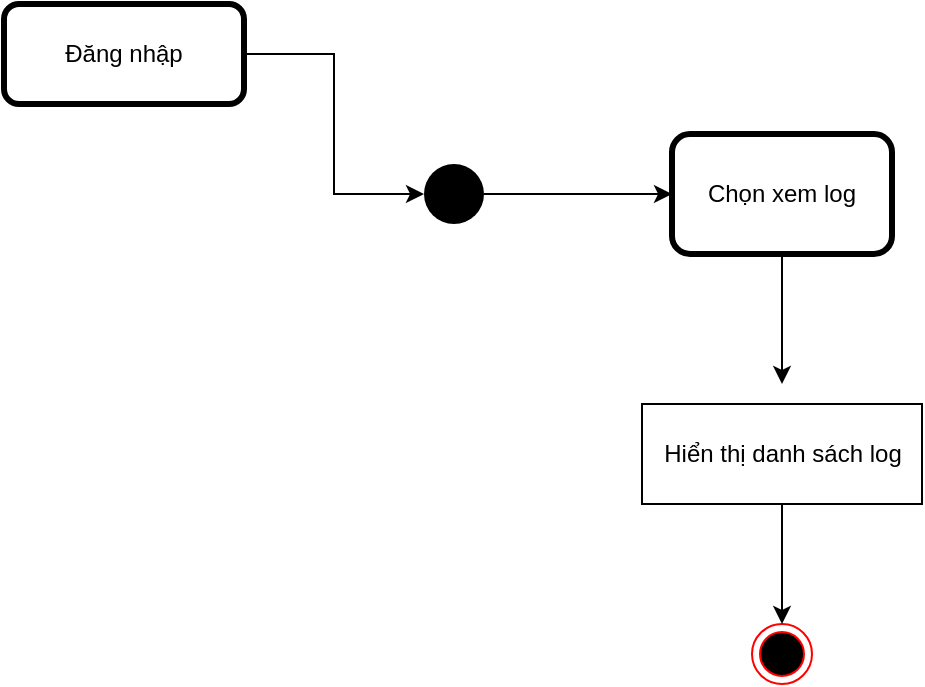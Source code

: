 <mxfile version="13.9.2" type="device"><diagram id="YCtYvkqdNoFxrXLUJBV9" name="Page-1"><mxGraphModel dx="1038" dy="592" grid="1" gridSize="10" guides="1" tooltips="1" connect="1" arrows="1" fold="1" page="1" pageScale="1" pageWidth="827" pageHeight="1169" math="0" shadow="0"><root><mxCell id="0"/><mxCell id="1" parent="0"/><mxCell id="X9_qQfgBRSfq_HUUm1x6-6" style="edgeStyle=orthogonalEdgeStyle;rounded=0;orthogonalLoop=1;jettySize=auto;html=1;entryX=0;entryY=0.5;entryDx=0;entryDy=0;" edge="1" parent="1" source="X9_qQfgBRSfq_HUUm1x6-1" target="X9_qQfgBRSfq_HUUm1x6-5"><mxGeometry relative="1" as="geometry"/></mxCell><mxCell id="X9_qQfgBRSfq_HUUm1x6-1" value="" style="ellipse;fillColor=#000000;strokeColor=none;" vertex="1" parent="1"><mxGeometry x="290" y="110" width="30" height="30" as="geometry"/></mxCell><mxCell id="X9_qQfgBRSfq_HUUm1x6-2" value="" style="ellipse;html=1;shape=endState;fillColor=#000000;strokeColor=#ff0000;" vertex="1" parent="1"><mxGeometry x="454" y="340" width="30" height="30" as="geometry"/></mxCell><mxCell id="X9_qQfgBRSfq_HUUm1x6-4" style="edgeStyle=orthogonalEdgeStyle;rounded=0;orthogonalLoop=1;jettySize=auto;html=1;entryX=0;entryY=0.5;entryDx=0;entryDy=0;" edge="1" parent="1" source="X9_qQfgBRSfq_HUUm1x6-3" target="X9_qQfgBRSfq_HUUm1x6-1"><mxGeometry relative="1" as="geometry"/></mxCell><mxCell id="X9_qQfgBRSfq_HUUm1x6-3" value="Đăng nhập" style="shape=ext;rounded=1;html=1;whiteSpace=wrap;strokeWidth=3;" vertex="1" parent="1"><mxGeometry x="80" y="30" width="120" height="50" as="geometry"/></mxCell><mxCell id="X9_qQfgBRSfq_HUUm1x6-8" style="edgeStyle=orthogonalEdgeStyle;rounded=0;orthogonalLoop=1;jettySize=auto;html=1;" edge="1" parent="1" source="X9_qQfgBRSfq_HUUm1x6-5"><mxGeometry relative="1" as="geometry"><mxPoint x="469" y="220" as="targetPoint"/></mxGeometry></mxCell><mxCell id="X9_qQfgBRSfq_HUUm1x6-5" value="Chọn xem log" style="shape=ext;rounded=1;html=1;whiteSpace=wrap;strokeWidth=3;" vertex="1" parent="1"><mxGeometry x="414" y="95" width="110" height="60" as="geometry"/></mxCell><mxCell id="X9_qQfgBRSfq_HUUm1x6-9" style="edgeStyle=orthogonalEdgeStyle;rounded=0;orthogonalLoop=1;jettySize=auto;html=1;" edge="1" parent="1" source="X9_qQfgBRSfq_HUUm1x6-7" target="X9_qQfgBRSfq_HUUm1x6-2"><mxGeometry relative="1" as="geometry"/></mxCell><mxCell id="X9_qQfgBRSfq_HUUm1x6-7" value="Hiển thị danh sách log" style="html=1;dashed=0;whitespace=wrap;" vertex="1" parent="1"><mxGeometry x="399" y="230" width="140" height="50" as="geometry"/></mxCell></root></mxGraphModel></diagram></mxfile>